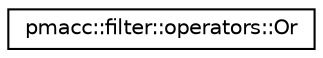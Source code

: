 digraph "Graphical Class Hierarchy"
{
 // LATEX_PDF_SIZE
  edge [fontname="Helvetica",fontsize="10",labelfontname="Helvetica",labelfontsize="10"];
  node [fontname="Helvetica",fontsize="10",shape=record];
  rankdir="LR";
  Node0 [label="pmacc::filter::operators::Or",height=0.2,width=0.4,color="black", fillcolor="white", style="filled",URL="$structpmacc_1_1filter_1_1operators_1_1_or.html",tooltip="combine all arguments by OR ||"];
}
